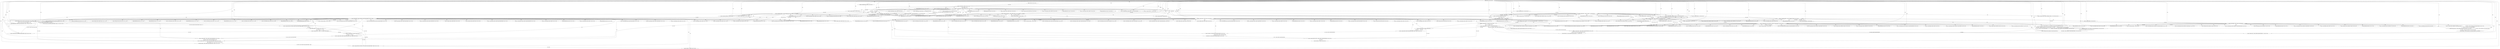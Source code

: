 
digraph "FUN53" {  

"5638" [label = "(METHOD,FUN53)<SUB>1062</SUB>" ]

"6046" [label = "(METHOD_RETURN,void)<SUB>1062</SUB>" ]

"5639" [label = "(PARAM,SpectralBandReplication *VAR46)<SUB>1062</SUB>" ]

"5640" [label = "(PARAM,int VAR192)<SUB>1062</SUB>" ]

"5646" [label = "(&lt;operator&gt;.logicalAnd,VAR192 == VAR195 &amp;&amp; VAR46-&gt;VAR181)<SUB>1067</SUB>" ]

"5655" [label = "(&lt;operator&gt;.assignment,VAR206      = VAR46-&gt;VAR50[0].VAR161 ?  1.0f :  0.5f)<SUB>1068</SUB>" ]

"5668" [label = "(&lt;operator&gt;.assignment,VAR207 = VAR46-&gt;VAR50[0].VAR161 ? 12.0f : 24.0f)<SUB>1069</SUB>" ]

"5647" [label = "(&lt;operator&gt;.equals,VAR192 == VAR195)<SUB>1067</SUB>" ]

"5685" [label = "(&lt;operator&gt;.lessEqualsThan,VAR205 &lt;= VAR46-&gt;VAR50[0].VAR159)<SUB>1070</SUB>" ]

"5694" [label = "(&lt;operator&gt;.postIncrement,VAR205++)<SUB>1070</SUB>" ]

"5799" [label = "(&lt;operator&gt;.lessEqualsThan,VAR205 &lt;= VAR46-&gt;VAR50[0].VAR165)<SUB>1079</SUB>" ]

"5808" [label = "(&lt;operator&gt;.postIncrement,VAR205++)<SUB>1079</SUB>" ]

"5657" [label = "(&lt;operator&gt;.conditional,VAR46-&gt;VAR50[0].VAR161 ?  1.0f :  0.5f)<SUB>1068</SUB>" ]

"5670" [label = "(&lt;operator&gt;.conditional,VAR46-&gt;VAR50[0].VAR161 ? 12.0f : 24.0f)<SUB>1069</SUB>" ]

"5682" [label = "(&lt;operator&gt;.assignment,VAR205 = 1)<SUB>1070</SUB>" ]

"5796" [label = "(&lt;operator&gt;.assignment,VAR205 = 1)<SUB>1079</SUB>" ]

"5903" [label = "(&lt;operator&gt;.lessThan,VAR173 &lt; (VAR192 == VAR195) + 1)<SUB>1089</SUB>" ]

"5910" [label = "(&lt;operator&gt;.postIncrement,VAR173++)<SUB>1089</SUB>" ]

"5702" [label = "(&lt;operator&gt;.lessThan,VAR69 &lt; VAR46-&gt;VAR32[VAR46-&gt;VAR50[0].VAR160[VAR205]])<SUB>1071</SUB>" ]

"5717" [label = "(&lt;operator&gt;.postIncrement,VAR69++)<SUB>1071</SUB>" ]

"5816" [label = "(&lt;operator&gt;.lessThan,VAR69 &lt; VAR46-&gt;VAR145)<SUB>1080</SUB>" ]

"5821" [label = "(&lt;operator&gt;.postIncrement,VAR69++)<SUB>1080</SUB>" ]

"5900" [label = "(&lt;operator&gt;.assignment,VAR173 = 0)<SUB>1089</SUB>" ]

"5914" [label = "(&lt;operator&gt;.assignment,VAR206 = VAR46-&gt;VAR50[VAR173].VAR161 ? 1.0f : 0.5f)<SUB>1090</SUB>" ]

"5699" [label = "(&lt;operator&gt;.assignment,VAR69 = 0)<SUB>1071</SUB>" ]

"5721" [label = "(&lt;operator&gt;.assignment,VAR208 = FUN54(VAR46-&gt;VAR50[0].VAR182[VAR205][VAR69] * VAR206 + 7.0f))<SUB>1072</SUB>" ]

"5740" [label = "(&lt;operator&gt;.assignment,VAR209 = FUN54((VAR207 - VAR46-&gt;VAR50[1].VAR182[VAR205][VAR69]) * VAR206))<SUB>1073</SUB>" ]

"5759" [label = "(&lt;operator&gt;.assignment,VAR210   = VAR208 / (1.0f + VAR209))<SUB>1074</SUB>" ]

"5766" [label = "(&lt;operator&gt;.assignment,VAR46-&gt;VAR50[0].VAR182[VAR205][VAR69] = VAR210)<SUB>1075</SUB>" ]

"5779" [label = "(&lt;operator&gt;.assignment,VAR46-&gt;VAR50[1].VAR182[VAR205][VAR69] = VAR210 * VAR209)<SUB>1076</SUB>" ]

"5813" [label = "(&lt;operator&gt;.assignment,VAR69 = 0)<SUB>1080</SUB>" ]

"5825" [label = "(&lt;operator&gt;.assignment,VAR208 = FUN54(VAR211 - VAR46-&gt;VAR50[0].VAR183[VAR205][VAR69] + 1))<SUB>1081</SUB>" ]

"5844" [label = "(&lt;operator&gt;.assignment,VAR209 = FUN54(12 - VAR46-&gt;VAR50[1].VAR183[VAR205][VAR69]))<SUB>1082</SUB>" ]

"5861" [label = "(&lt;operator&gt;.assignment,VAR210   = VAR208 / (1.0f + VAR209))<SUB>1083</SUB>" ]

"5868" [label = "(&lt;operator&gt;.assignment,VAR46-&gt;VAR50[0].VAR183[VAR205][VAR69] = VAR210)<SUB>1084</SUB>" ]

"5881" [label = "(&lt;operator&gt;.assignment,VAR46-&gt;VAR50[1].VAR183[VAR205][VAR69] = VAR210 * VAR209)<SUB>1085</SUB>" ]

"5905" [label = "(&lt;operator&gt;.addition,(VAR192 == VAR195) + 1)<SUB>1089</SUB>" ]

"5931" [label = "(&lt;operator&gt;.lessEqualsThan,VAR205 &lt;= VAR46-&gt;VAR50[VAR173].VAR159)<SUB>1091</SUB>" ]

"5940" [label = "(&lt;operator&gt;.postIncrement,VAR205++)<SUB>1091</SUB>" ]

"5997" [label = "(&lt;operator&gt;.lessEqualsThan,VAR205 &lt;= VAR46-&gt;VAR50[VAR173].VAR165)<SUB>1095</SUB>" ]

"6006" [label = "(&lt;operator&gt;.postIncrement,VAR205++)<SUB>1095</SUB>" ]

"5906" [label = "(&lt;operator&gt;.equals,VAR192 == VAR195)<SUB>1089</SUB>" ]

"5916" [label = "(&lt;operator&gt;.conditional,VAR46-&gt;VAR50[VAR173].VAR161 ? 1.0f : 0.5f)<SUB>1090</SUB>" ]

"5928" [label = "(&lt;operator&gt;.assignment,VAR205 = 1)<SUB>1091</SUB>" ]

"5947" [label = "(&lt;operator&gt;.lessThan,VAR69 &lt; VAR46-&gt;VAR32[VAR46-&gt;VAR50[VAR173].VAR160[VAR205]])<SUB>1092</SUB>" ]

"5962" [label = "(&lt;operator&gt;.postIncrement,VAR69++)<SUB>1092</SUB>" ]

"5964" [label = "(&lt;operator&gt;.assignment,VAR46-&gt;VAR50[VAR173].VAR182[VAR205][VAR69] =\012                        FUN54(VAR206 * VAR46-&gt;VAR50[VAR173].VAR182[VAR205][VAR69] + 6.0f))<SUB>1093</SUB>" ]

"5994" [label = "(&lt;operator&gt;.assignment,VAR205 = 1)<SUB>1095</SUB>" ]

"6013" [label = "(&lt;operator&gt;.lessThan,VAR69 &lt; VAR46-&gt;VAR145)<SUB>1096</SUB>" ]

"6018" [label = "(&lt;operator&gt;.postIncrement,VAR69++)<SUB>1096</SUB>" ]

"6020" [label = "(&lt;operator&gt;.assignment,VAR46-&gt;VAR50[VAR173].VAR183[VAR205][VAR69] =\012                        FUN54(VAR211 - VAR46-&gt;VAR50[VAR173].VAR183[VAR205][VAR69]))<SUB>1097</SUB>" ]

"5723" [label = "(FUN54,FUN54(VAR46-&gt;VAR50[0].VAR182[VAR205][VAR69] * VAR206 + 7.0f))<SUB>1072</SUB>" ]

"5742" [label = "(FUN54,FUN54((VAR207 - VAR46-&gt;VAR50[1].VAR182[VAR205][VAR69]) * VAR206))<SUB>1073</SUB>" ]

"5761" [label = "(&lt;operator&gt;.division,VAR208 / (1.0f + VAR209))<SUB>1074</SUB>" ]

"5791" [label = "(&lt;operator&gt;.multiplication,VAR210 * VAR209)<SUB>1076</SUB>" ]

"5827" [label = "(FUN54,FUN54(VAR211 - VAR46-&gt;VAR50[0].VAR183[VAR205][VAR69] + 1))<SUB>1081</SUB>" ]

"5846" [label = "(FUN54,FUN54(12 - VAR46-&gt;VAR50[1].VAR183[VAR205][VAR69]))<SUB>1082</SUB>" ]

"5863" [label = "(&lt;operator&gt;.division,VAR208 / (1.0f + VAR209))<SUB>1083</SUB>" ]

"5893" [label = "(&lt;operator&gt;.multiplication,VAR210 * VAR209)<SUB>1085</SUB>" ]

"5944" [label = "(&lt;operator&gt;.assignment,VAR69 = 0)<SUB>1092</SUB>" ]

"6010" [label = "(&lt;operator&gt;.assignment,VAR69 = 0)<SUB>1096</SUB>" ]

"5724" [label = "(&lt;operator&gt;.addition,VAR46-&gt;VAR50[0].VAR182[VAR205][VAR69] * VAR206 + 7.0f)<SUB>1072</SUB>" ]

"5743" [label = "(&lt;operator&gt;.multiplication,(VAR207 - VAR46-&gt;VAR50[1].VAR182[VAR205][VAR69]) * VAR206)<SUB>1073</SUB>" ]

"5763" [label = "(&lt;operator&gt;.addition,1.0f + VAR209)<SUB>1074</SUB>" ]

"5828" [label = "(&lt;operator&gt;.addition,VAR211 - VAR46-&gt;VAR50[0].VAR183[VAR205][VAR69] + 1)<SUB>1081</SUB>" ]

"5847" [label = "(&lt;operator&gt;.subtraction,12 - VAR46-&gt;VAR50[1].VAR183[VAR205][VAR69])<SUB>1082</SUB>" ]

"5865" [label = "(&lt;operator&gt;.addition,1.0f + VAR209)<SUB>1083</SUB>" ]

"5976" [label = "(FUN54,FUN54(VAR206 * VAR46-&gt;VAR50[VAR173].VAR182[VAR205][VAR69] + 6.0f))<SUB>1094</SUB>" ]

"6032" [label = "(FUN54,FUN54(VAR211 - VAR46-&gt;VAR50[VAR173].VAR183[VAR205][VAR69]))<SUB>1098</SUB>" ]

"5725" [label = "(&lt;operator&gt;.multiplication,VAR46-&gt;VAR50[0].VAR182[VAR205][VAR69] * VAR206)<SUB>1072</SUB>" ]

"5744" [label = "(&lt;operator&gt;.subtraction,VAR207 - VAR46-&gt;VAR50[1].VAR182[VAR205][VAR69])<SUB>1073</SUB>" ]

"5829" [label = "(&lt;operator&gt;.subtraction,VAR211 - VAR46-&gt;VAR50[0].VAR183[VAR205][VAR69])<SUB>1081</SUB>" ]

"5977" [label = "(&lt;operator&gt;.addition,VAR206 * VAR46-&gt;VAR50[VAR173].VAR182[VAR205][VAR69] + 6.0f)<SUB>1094</SUB>" ]

"6033" [label = "(&lt;operator&gt;.subtraction,VAR211 - VAR46-&gt;VAR50[VAR173].VAR183[VAR205][VAR69])<SUB>1098</SUB>" ]

"5978" [label = "(&lt;operator&gt;.multiplication,VAR206 * VAR46-&gt;VAR50[VAR173].VAR182[VAR205][VAR69])<SUB>1094</SUB>" ]

"5650" [label = "(&lt;operator&gt;.indirectFieldAccess,VAR46-&gt;VAR181)<SUB>1067</SUB>" ]

"5652" [label = "(FIELD_IDENTIFIER,VAR181,VAR181)<SUB>1067</SUB>" ]

"5658" [label = "(&lt;operator&gt;.fieldAccess,VAR46-&gt;VAR50[0].VAR161)<SUB>1068</SUB>" ]

"5671" [label = "(&lt;operator&gt;.fieldAccess,VAR46-&gt;VAR50[0].VAR161)<SUB>1069</SUB>" ]

"5687" [label = "(&lt;operator&gt;.fieldAccess,VAR46-&gt;VAR50[0].VAR159)<SUB>1070</SUB>" ]

"5801" [label = "(&lt;operator&gt;.fieldAccess,VAR46-&gt;VAR50[0].VAR165)<SUB>1079</SUB>" ]

"5659" [label = "(&lt;operator&gt;.indirectIndexAccess,VAR46-&gt;VAR50[0])<SUB>1068</SUB>" ]

"5664" [label = "(FIELD_IDENTIFIER,VAR161,VAR161)<SUB>1068</SUB>" ]

"5672" [label = "(&lt;operator&gt;.indirectIndexAccess,VAR46-&gt;VAR50[0])<SUB>1069</SUB>" ]

"5677" [label = "(FIELD_IDENTIFIER,VAR161,VAR161)<SUB>1069</SUB>" ]

"5688" [label = "(&lt;operator&gt;.indirectIndexAccess,VAR46-&gt;VAR50[0])<SUB>1070</SUB>" ]

"5693" [label = "(FIELD_IDENTIFIER,VAR159,VAR159)<SUB>1070</SUB>" ]

"5802" [label = "(&lt;operator&gt;.indirectIndexAccess,VAR46-&gt;VAR50[0])<SUB>1079</SUB>" ]

"5807" [label = "(FIELD_IDENTIFIER,VAR165,VAR165)<SUB>1079</SUB>" ]

"5660" [label = "(&lt;operator&gt;.indirectFieldAccess,VAR46-&gt;VAR50)<SUB>1068</SUB>" ]

"5673" [label = "(&lt;operator&gt;.indirectFieldAccess,VAR46-&gt;VAR50)<SUB>1069</SUB>" ]

"5689" [label = "(&lt;operator&gt;.indirectFieldAccess,VAR46-&gt;VAR50)<SUB>1070</SUB>" ]

"5704" [label = "(&lt;operator&gt;.indirectIndexAccess,VAR46-&gt;VAR32[VAR46-&gt;VAR50[0].VAR160[VAR205]])<SUB>1071</SUB>" ]

"5803" [label = "(&lt;operator&gt;.indirectFieldAccess,VAR46-&gt;VAR50)<SUB>1079</SUB>" ]

"5818" [label = "(&lt;operator&gt;.indirectFieldAccess,VAR46-&gt;VAR145)<SUB>1080</SUB>" ]

"5662" [label = "(FIELD_IDENTIFIER,VAR50,VAR50)<SUB>1068</SUB>" ]

"5675" [label = "(FIELD_IDENTIFIER,VAR50,VAR50)<SUB>1069</SUB>" ]

"5691" [label = "(FIELD_IDENTIFIER,VAR50,VAR50)<SUB>1070</SUB>" ]

"5705" [label = "(&lt;operator&gt;.indirectFieldAccess,VAR46-&gt;VAR32)<SUB>1071</SUB>" ]

"5708" [label = "(&lt;operator&gt;.indirectIndexAccess,VAR46-&gt;VAR50[0].VAR160[VAR205])<SUB>1071</SUB>" ]

"5767" [label = "(&lt;operator&gt;.indirectIndexAccess,VAR46-&gt;VAR50[0].VAR182[VAR205][VAR69])<SUB>1075</SUB>" ]

"5780" [label = "(&lt;operator&gt;.indirectIndexAccess,VAR46-&gt;VAR50[1].VAR182[VAR205][VAR69])<SUB>1076</SUB>" ]

"5805" [label = "(FIELD_IDENTIFIER,VAR50,VAR50)<SUB>1079</SUB>" ]

"5820" [label = "(FIELD_IDENTIFIER,VAR145,VAR145)<SUB>1080</SUB>" ]

"5869" [label = "(&lt;operator&gt;.indirectIndexAccess,VAR46-&gt;VAR50[0].VAR183[VAR205][VAR69])<SUB>1084</SUB>" ]

"5882" [label = "(&lt;operator&gt;.indirectIndexAccess,VAR46-&gt;VAR50[1].VAR183[VAR205][VAR69])<SUB>1085</SUB>" ]

"5917" [label = "(&lt;operator&gt;.fieldAccess,VAR46-&gt;VAR50[VAR173].VAR161)<SUB>1090</SUB>" ]

"5933" [label = "(&lt;operator&gt;.fieldAccess,VAR46-&gt;VAR50[VAR173].VAR159)<SUB>1091</SUB>" ]

"5999" [label = "(&lt;operator&gt;.fieldAccess,VAR46-&gt;VAR50[VAR173].VAR165)<SUB>1095</SUB>" ]

"5707" [label = "(FIELD_IDENTIFIER,VAR32,VAR32)<SUB>1071</SUB>" ]

"5709" [label = "(&lt;operator&gt;.fieldAccess,VAR46-&gt;VAR50[0].VAR160)<SUB>1071</SUB>" ]

"5768" [label = "(&lt;operator&gt;.indirectIndexAccess,VAR46-&gt;VAR50[0].VAR182[VAR205])<SUB>1075</SUB>" ]

"5781" [label = "(&lt;operator&gt;.indirectIndexAccess,VAR46-&gt;VAR50[1].VAR182[VAR205])<SUB>1076</SUB>" ]

"5870" [label = "(&lt;operator&gt;.indirectIndexAccess,VAR46-&gt;VAR50[0].VAR183[VAR205])<SUB>1084</SUB>" ]

"5883" [label = "(&lt;operator&gt;.indirectIndexAccess,VAR46-&gt;VAR50[1].VAR183[VAR205])<SUB>1085</SUB>" ]

"5918" [label = "(&lt;operator&gt;.indirectIndexAccess,VAR46-&gt;VAR50[VAR173])<SUB>1090</SUB>" ]

"5923" [label = "(FIELD_IDENTIFIER,VAR161,VAR161)<SUB>1090</SUB>" ]

"5934" [label = "(&lt;operator&gt;.indirectIndexAccess,VAR46-&gt;VAR50[VAR173])<SUB>1091</SUB>" ]

"5939" [label = "(FIELD_IDENTIFIER,VAR159,VAR159)<SUB>1091</SUB>" ]

"5949" [label = "(&lt;operator&gt;.indirectIndexAccess,VAR46-&gt;VAR32[VAR46-&gt;VAR50[VAR173].VAR160[VAR205]])<SUB>1092</SUB>" ]

"5965" [label = "(&lt;operator&gt;.indirectIndexAccess,VAR46-&gt;VAR50[VAR173].VAR182[VAR205][VAR69])<SUB>1093</SUB>" ]

"6000" [label = "(&lt;operator&gt;.indirectIndexAccess,VAR46-&gt;VAR50[VAR173])<SUB>1095</SUB>" ]

"6005" [label = "(FIELD_IDENTIFIER,VAR165,VAR165)<SUB>1095</SUB>" ]

"6015" [label = "(&lt;operator&gt;.indirectFieldAccess,VAR46-&gt;VAR145)<SUB>1096</SUB>" ]

"6021" [label = "(&lt;operator&gt;.indirectIndexAccess,VAR46-&gt;VAR50[VAR173].VAR183[VAR205][VAR69])<SUB>1097</SUB>" ]

"5710" [label = "(&lt;operator&gt;.indirectIndexAccess,VAR46-&gt;VAR50[0])<SUB>1071</SUB>" ]

"5715" [label = "(FIELD_IDENTIFIER,VAR160,VAR160)<SUB>1071</SUB>" ]

"5769" [label = "(&lt;operator&gt;.fieldAccess,VAR46-&gt;VAR50[0].VAR182)<SUB>1075</SUB>" ]

"5782" [label = "(&lt;operator&gt;.fieldAccess,VAR46-&gt;VAR50[1].VAR182)<SUB>1076</SUB>" ]

"5849" [label = "(&lt;operator&gt;.indirectIndexAccess,VAR46-&gt;VAR50[1].VAR183[VAR205][VAR69])<SUB>1082</SUB>" ]

"5871" [label = "(&lt;operator&gt;.fieldAccess,VAR46-&gt;VAR50[0].VAR183)<SUB>1084</SUB>" ]

"5884" [label = "(&lt;operator&gt;.fieldAccess,VAR46-&gt;VAR50[1].VAR183)<SUB>1085</SUB>" ]

"5919" [label = "(&lt;operator&gt;.indirectFieldAccess,VAR46-&gt;VAR50)<SUB>1090</SUB>" ]

"5935" [label = "(&lt;operator&gt;.indirectFieldAccess,VAR46-&gt;VAR50)<SUB>1091</SUB>" ]

"5950" [label = "(&lt;operator&gt;.indirectFieldAccess,VAR46-&gt;VAR32)<SUB>1092</SUB>" ]

"5953" [label = "(&lt;operator&gt;.indirectIndexAccess,VAR46-&gt;VAR50[VAR173].VAR160[VAR205])<SUB>1092</SUB>" ]

"5966" [label = "(&lt;operator&gt;.indirectIndexAccess,VAR46-&gt;VAR50[VAR173].VAR182[VAR205])<SUB>1093</SUB>" ]

"6001" [label = "(&lt;operator&gt;.indirectFieldAccess,VAR46-&gt;VAR50)<SUB>1095</SUB>" ]

"6017" [label = "(FIELD_IDENTIFIER,VAR145,VAR145)<SUB>1096</SUB>" ]

"6022" [label = "(&lt;operator&gt;.indirectIndexAccess,VAR46-&gt;VAR50[VAR173].VAR183[VAR205])<SUB>1097</SUB>" ]

"5711" [label = "(&lt;operator&gt;.indirectFieldAccess,VAR46-&gt;VAR50)<SUB>1071</SUB>" ]

"5726" [label = "(&lt;operator&gt;.indirectIndexAccess,VAR46-&gt;VAR50[0].VAR182[VAR205][VAR69])<SUB>1072</SUB>" ]

"5746" [label = "(&lt;operator&gt;.indirectIndexAccess,VAR46-&gt;VAR50[1].VAR182[VAR205][VAR69])<SUB>1073</SUB>" ]

"5770" [label = "(&lt;operator&gt;.indirectIndexAccess,VAR46-&gt;VAR50[0])<SUB>1075</SUB>" ]

"5775" [label = "(FIELD_IDENTIFIER,VAR182,VAR182)<SUB>1075</SUB>" ]

"5783" [label = "(&lt;operator&gt;.indirectIndexAccess,VAR46-&gt;VAR50[1])<SUB>1076</SUB>" ]

"5788" [label = "(FIELD_IDENTIFIER,VAR182,VAR182)<SUB>1076</SUB>" ]

"5831" [label = "(&lt;operator&gt;.indirectIndexAccess,VAR46-&gt;VAR50[0].VAR183[VAR205][VAR69])<SUB>1081</SUB>" ]

"5850" [label = "(&lt;operator&gt;.indirectIndexAccess,VAR46-&gt;VAR50[1].VAR183[VAR205])<SUB>1082</SUB>" ]

"5872" [label = "(&lt;operator&gt;.indirectIndexAccess,VAR46-&gt;VAR50[0])<SUB>1084</SUB>" ]

"5877" [label = "(FIELD_IDENTIFIER,VAR183,VAR183)<SUB>1084</SUB>" ]

"5885" [label = "(&lt;operator&gt;.indirectIndexAccess,VAR46-&gt;VAR50[1])<SUB>1085</SUB>" ]

"5890" [label = "(FIELD_IDENTIFIER,VAR183,VAR183)<SUB>1085</SUB>" ]

"5921" [label = "(FIELD_IDENTIFIER,VAR50,VAR50)<SUB>1090</SUB>" ]

"5937" [label = "(FIELD_IDENTIFIER,VAR50,VAR50)<SUB>1091</SUB>" ]

"5952" [label = "(FIELD_IDENTIFIER,VAR32,VAR32)<SUB>1092</SUB>" ]

"5954" [label = "(&lt;operator&gt;.fieldAccess,VAR46-&gt;VAR50[VAR173].VAR160)<SUB>1092</SUB>" ]

"5967" [label = "(&lt;operator&gt;.fieldAccess,VAR46-&gt;VAR50[VAR173].VAR182)<SUB>1093</SUB>" ]

"6003" [label = "(FIELD_IDENTIFIER,VAR50,VAR50)<SUB>1095</SUB>" ]

"6023" [label = "(&lt;operator&gt;.fieldAccess,VAR46-&gt;VAR50[VAR173].VAR183)<SUB>1097</SUB>" ]

"6035" [label = "(&lt;operator&gt;.indirectIndexAccess,VAR46-&gt;VAR50[VAR173].VAR183[VAR205][VAR69])<SUB>1098</SUB>" ]

"5713" [label = "(FIELD_IDENTIFIER,VAR50,VAR50)<SUB>1071</SUB>" ]

"5727" [label = "(&lt;operator&gt;.indirectIndexAccess,VAR46-&gt;VAR50[0].VAR182[VAR205])<SUB>1072</SUB>" ]

"5747" [label = "(&lt;operator&gt;.indirectIndexAccess,VAR46-&gt;VAR50[1].VAR182[VAR205])<SUB>1073</SUB>" ]

"5771" [label = "(&lt;operator&gt;.indirectFieldAccess,VAR46-&gt;VAR50)<SUB>1075</SUB>" ]

"5784" [label = "(&lt;operator&gt;.indirectFieldAccess,VAR46-&gt;VAR50)<SUB>1076</SUB>" ]

"5832" [label = "(&lt;operator&gt;.indirectIndexAccess,VAR46-&gt;VAR50[0].VAR183[VAR205])<SUB>1081</SUB>" ]

"5851" [label = "(&lt;operator&gt;.fieldAccess,VAR46-&gt;VAR50[1].VAR183)<SUB>1082</SUB>" ]

"5873" [label = "(&lt;operator&gt;.indirectFieldAccess,VAR46-&gt;VAR50)<SUB>1084</SUB>" ]

"5886" [label = "(&lt;operator&gt;.indirectFieldAccess,VAR46-&gt;VAR50)<SUB>1085</SUB>" ]

"5955" [label = "(&lt;operator&gt;.indirectIndexAccess,VAR46-&gt;VAR50[VAR173])<SUB>1092</SUB>" ]

"5960" [label = "(FIELD_IDENTIFIER,VAR160,VAR160)<SUB>1092</SUB>" ]

"5968" [label = "(&lt;operator&gt;.indirectIndexAccess,VAR46-&gt;VAR50[VAR173])<SUB>1093</SUB>" ]

"5973" [label = "(FIELD_IDENTIFIER,VAR182,VAR182)<SUB>1093</SUB>" ]

"5980" [label = "(&lt;operator&gt;.indirectIndexAccess,VAR46-&gt;VAR50[VAR173].VAR182[VAR205][VAR69])<SUB>1094</SUB>" ]

"6024" [label = "(&lt;operator&gt;.indirectIndexAccess,VAR46-&gt;VAR50[VAR173])<SUB>1097</SUB>" ]

"6029" [label = "(FIELD_IDENTIFIER,VAR183,VAR183)<SUB>1097</SUB>" ]

"6036" [label = "(&lt;operator&gt;.indirectIndexAccess,VAR46-&gt;VAR50[VAR173].VAR183[VAR205])<SUB>1098</SUB>" ]

"5728" [label = "(&lt;operator&gt;.fieldAccess,VAR46-&gt;VAR50[0].VAR182)<SUB>1072</SUB>" ]

"5748" [label = "(&lt;operator&gt;.fieldAccess,VAR46-&gt;VAR50[1].VAR182)<SUB>1073</SUB>" ]

"5773" [label = "(FIELD_IDENTIFIER,VAR50,VAR50)<SUB>1075</SUB>" ]

"5786" [label = "(FIELD_IDENTIFIER,VAR50,VAR50)<SUB>1076</SUB>" ]

"5833" [label = "(&lt;operator&gt;.fieldAccess,VAR46-&gt;VAR50[0].VAR183)<SUB>1081</SUB>" ]

"5852" [label = "(&lt;operator&gt;.indirectIndexAccess,VAR46-&gt;VAR50[1])<SUB>1082</SUB>" ]

"5857" [label = "(FIELD_IDENTIFIER,VAR183,VAR183)<SUB>1082</SUB>" ]

"5875" [label = "(FIELD_IDENTIFIER,VAR50,VAR50)<SUB>1084</SUB>" ]

"5888" [label = "(FIELD_IDENTIFIER,VAR50,VAR50)<SUB>1085</SUB>" ]

"5956" [label = "(&lt;operator&gt;.indirectFieldAccess,VAR46-&gt;VAR50)<SUB>1092</SUB>" ]

"5969" [label = "(&lt;operator&gt;.indirectFieldAccess,VAR46-&gt;VAR50)<SUB>1093</SUB>" ]

"5981" [label = "(&lt;operator&gt;.indirectIndexAccess,VAR46-&gt;VAR50[VAR173].VAR182[VAR205])<SUB>1094</SUB>" ]

"6025" [label = "(&lt;operator&gt;.indirectFieldAccess,VAR46-&gt;VAR50)<SUB>1097</SUB>" ]

"6037" [label = "(&lt;operator&gt;.fieldAccess,VAR46-&gt;VAR50[VAR173].VAR183)<SUB>1098</SUB>" ]

"5729" [label = "(&lt;operator&gt;.indirectIndexAccess,VAR46-&gt;VAR50[0])<SUB>1072</SUB>" ]

"5734" [label = "(FIELD_IDENTIFIER,VAR182,VAR182)<SUB>1072</SUB>" ]

"5749" [label = "(&lt;operator&gt;.indirectIndexAccess,VAR46-&gt;VAR50[1])<SUB>1073</SUB>" ]

"5754" [label = "(FIELD_IDENTIFIER,VAR182,VAR182)<SUB>1073</SUB>" ]

"5834" [label = "(&lt;operator&gt;.indirectIndexAccess,VAR46-&gt;VAR50[0])<SUB>1081</SUB>" ]

"5839" [label = "(FIELD_IDENTIFIER,VAR183,VAR183)<SUB>1081</SUB>" ]

"5853" [label = "(&lt;operator&gt;.indirectFieldAccess,VAR46-&gt;VAR50)<SUB>1082</SUB>" ]

"5958" [label = "(FIELD_IDENTIFIER,VAR50,VAR50)<SUB>1092</SUB>" ]

"5971" [label = "(FIELD_IDENTIFIER,VAR50,VAR50)<SUB>1093</SUB>" ]

"5982" [label = "(&lt;operator&gt;.fieldAccess,VAR46-&gt;VAR50[VAR173].VAR182)<SUB>1094</SUB>" ]

"6027" [label = "(FIELD_IDENTIFIER,VAR50,VAR50)<SUB>1097</SUB>" ]

"6038" [label = "(&lt;operator&gt;.indirectIndexAccess,VAR46-&gt;VAR50[VAR173])<SUB>1098</SUB>" ]

"6043" [label = "(FIELD_IDENTIFIER,VAR183,VAR183)<SUB>1098</SUB>" ]

"5730" [label = "(&lt;operator&gt;.indirectFieldAccess,VAR46-&gt;VAR50)<SUB>1072</SUB>" ]

"5750" [label = "(&lt;operator&gt;.indirectFieldAccess,VAR46-&gt;VAR50)<SUB>1073</SUB>" ]

"5835" [label = "(&lt;operator&gt;.indirectFieldAccess,VAR46-&gt;VAR50)<SUB>1081</SUB>" ]

"5855" [label = "(FIELD_IDENTIFIER,VAR50,VAR50)<SUB>1082</SUB>" ]

"5983" [label = "(&lt;operator&gt;.indirectIndexAccess,VAR46-&gt;VAR50[VAR173])<SUB>1094</SUB>" ]

"5988" [label = "(FIELD_IDENTIFIER,VAR182,VAR182)<SUB>1094</SUB>" ]

"6039" [label = "(&lt;operator&gt;.indirectFieldAccess,VAR46-&gt;VAR50)<SUB>1098</SUB>" ]

"5732" [label = "(FIELD_IDENTIFIER,VAR50,VAR50)<SUB>1072</SUB>" ]

"5752" [label = "(FIELD_IDENTIFIER,VAR50,VAR50)<SUB>1073</SUB>" ]

"5837" [label = "(FIELD_IDENTIFIER,VAR50,VAR50)<SUB>1081</SUB>" ]

"5984" [label = "(&lt;operator&gt;.indirectFieldAccess,VAR46-&gt;VAR50)<SUB>1094</SUB>" ]

"6041" [label = "(FIELD_IDENTIFIER,VAR50,VAR50)<SUB>1098</SUB>" ]

"5986" [label = "(FIELD_IDENTIFIER,VAR50,VAR50)<SUB>1094</SUB>" ]

  "5639" -> "6046"  [ label = "DDG: VAR46"] 

  "5647" -> "6046"  [ label = "DDG: VAR192"] 

  "5647" -> "6046"  [ label = "DDG: VAR195"] 

  "5646" -> "6046"  [ label = "DDG: VAR192 == VAR195"] 

  "5646" -> "6046"  [ label = "DDG: VAR46-&gt;VAR181"] 

  "5646" -> "6046"  [ label = "DDG: VAR192 == VAR195 &amp;&amp; VAR46-&gt;VAR181"] 

  "5655" -> "6046"  [ label = "DDG: VAR206"] 

  "5655" -> "6046"  [ label = "DDG: VAR46-&gt;VAR50[0].VAR161 ?  1.0f :  0.5f"] 

  "5668" -> "6046"  [ label = "DDG: VAR207"] 

  "5670" -> "6046"  [ label = "DDG: VAR46-&gt;VAR50[0].VAR161"] 

  "5668" -> "6046"  [ label = "DDG: VAR46-&gt;VAR50[0].VAR161 ? 12.0f : 24.0f"] 

  "5685" -> "6046"  [ label = "DDG: VAR46-&gt;VAR50[0].VAR159"] 

  "5685" -> "6046"  [ label = "DDG: VAR205 &lt;= VAR46-&gt;VAR50[0].VAR159"] 

  "5799" -> "6046"  [ label = "DDG: VAR205"] 

  "5799" -> "6046"  [ label = "DDG: VAR46-&gt;VAR50[0].VAR165"] 

  "5799" -> "6046"  [ label = "DDG: VAR205 &lt;= VAR46-&gt;VAR50[0].VAR165"] 

  "5638" -> "5639"  [ label = "DDG: "] 

  "5638" -> "5640"  [ label = "DDG: "] 

  "5647" -> "5646"  [ label = "DDG: VAR192"] 

  "5647" -> "5646"  [ label = "DDG: VAR195"] 

  "5638" -> "5655"  [ label = "DDG: "] 

  "5638" -> "5668"  [ label = "DDG: "] 

  "5640" -> "5647"  [ label = "DDG: VAR192"] 

  "5638" -> "5647"  [ label = "DDG: "] 

  "5638" -> "5657"  [ label = "DDG: "] 

  "5638" -> "5670"  [ label = "DDG: "] 

  "5638" -> "5682"  [ label = "DDG: "] 

  "5682" -> "5685"  [ label = "DDG: VAR205"] 

  "5694" -> "5685"  [ label = "DDG: VAR205"] 

  "5638" -> "5685"  [ label = "DDG: "] 

  "5685" -> "5694"  [ label = "DDG: VAR205"] 

  "5638" -> "5694"  [ label = "DDG: "] 

  "5638" -> "5796"  [ label = "DDG: "] 

  "5796" -> "5799"  [ label = "DDG: VAR205"] 

  "5808" -> "5799"  [ label = "DDG: VAR205"] 

  "5638" -> "5799"  [ label = "DDG: "] 

  "5799" -> "5808"  [ label = "DDG: VAR205"] 

  "5638" -> "5808"  [ label = "DDG: "] 

  "5638" -> "5900"  [ label = "DDG: "] 

  "5900" -> "5903"  [ label = "DDG: VAR173"] 

  "5910" -> "5903"  [ label = "DDG: VAR173"] 

  "5638" -> "5903"  [ label = "DDG: "] 

  "5906" -> "5903"  [ label = "DDG: VAR192"] 

  "5906" -> "5903"  [ label = "DDG: VAR195"] 

  "5903" -> "5910"  [ label = "DDG: VAR173"] 

  "5638" -> "5910"  [ label = "DDG: "] 

  "5638" -> "5914"  [ label = "DDG: "] 

  "5638" -> "5699"  [ label = "DDG: "] 

  "5699" -> "5702"  [ label = "DDG: VAR69"] 

  "5717" -> "5702"  [ label = "DDG: VAR69"] 

  "5638" -> "5702"  [ label = "DDG: "] 

  "5702" -> "5717"  [ label = "DDG: VAR69"] 

  "5638" -> "5717"  [ label = "DDG: "] 

  "5723" -> "5721"  [ label = "DDG: VAR46-&gt;VAR50[0].VAR182[VAR205][VAR69] * VAR206 + 7.0f"] 

  "5742" -> "5740"  [ label = "DDG: (VAR207 - VAR46-&gt;VAR50[1].VAR182[VAR205][VAR69]) * VAR206"] 

  "5761" -> "5759"  [ label = "DDG: VAR208"] 

  "5761" -> "5759"  [ label = "DDG: 1.0f + VAR209"] 

  "5759" -> "5766"  [ label = "DDG: VAR210"] 

  "5638" -> "5766"  [ label = "DDG: "] 

  "5791" -> "5779"  [ label = "DDG: VAR210"] 

  "5791" -> "5779"  [ label = "DDG: VAR209"] 

  "5638" -> "5813"  [ label = "DDG: "] 

  "5813" -> "5816"  [ label = "DDG: VAR69"] 

  "5821" -> "5816"  [ label = "DDG: VAR69"] 

  "5638" -> "5816"  [ label = "DDG: "] 

  "5816" -> "5821"  [ label = "DDG: VAR69"] 

  "5638" -> "5821"  [ label = "DDG: "] 

  "5827" -> "5825"  [ label = "DDG: VAR211 - VAR46-&gt;VAR50[0].VAR183[VAR205][VAR69] + 1"] 

  "5846" -> "5844"  [ label = "DDG: 12 - VAR46-&gt;VAR50[1].VAR183[VAR205][VAR69]"] 

  "5863" -> "5861"  [ label = "DDG: VAR208"] 

  "5863" -> "5861"  [ label = "DDG: 1.0f + VAR209"] 

  "5861" -> "5868"  [ label = "DDG: VAR210"] 

  "5638" -> "5868"  [ label = "DDG: "] 

  "5893" -> "5881"  [ label = "DDG: VAR210"] 

  "5893" -> "5881"  [ label = "DDG: VAR209"] 

  "5906" -> "5905"  [ label = "DDG: VAR192"] 

  "5906" -> "5905"  [ label = "DDG: VAR195"] 

  "5638" -> "5905"  [ label = "DDG: "] 

  "5647" -> "5906"  [ label = "DDG: VAR192"] 

  "5638" -> "5906"  [ label = "DDG: "] 

  "5647" -> "5906"  [ label = "DDG: VAR195"] 

  "5638" -> "5916"  [ label = "DDG: "] 

  "5638" -> "5928"  [ label = "DDG: "] 

  "5928" -> "5931"  [ label = "DDG: VAR205"] 

  "5940" -> "5931"  [ label = "DDG: VAR205"] 

  "5638" -> "5931"  [ label = "DDG: "] 

  "5931" -> "5940"  [ label = "DDG: VAR205"] 

  "5638" -> "5940"  [ label = "DDG: "] 

  "5976" -> "5964"  [ label = "DDG: VAR206 * VAR46-&gt;VAR50[VAR173].VAR182[VAR205][VAR69] + 6.0f"] 

  "5638" -> "5994"  [ label = "DDG: "] 

  "5994" -> "5997"  [ label = "DDG: VAR205"] 

  "6006" -> "5997"  [ label = "DDG: VAR205"] 

  "5638" -> "5997"  [ label = "DDG: "] 

  "5997" -> "6006"  [ label = "DDG: VAR205"] 

  "5638" -> "6006"  [ label = "DDG: "] 

  "6032" -> "6020"  [ label = "DDG: VAR211 - VAR46-&gt;VAR50[VAR173].VAR183[VAR205][VAR69]"] 

  "5725" -> "5723"  [ label = "DDG: VAR46-&gt;VAR50[0].VAR182[VAR205][VAR69]"] 

  "5725" -> "5723"  [ label = "DDG: VAR206"] 

  "5638" -> "5723"  [ label = "DDG: "] 

  "5743" -> "5742"  [ label = "DDG: VAR207 - VAR46-&gt;VAR50[1].VAR182[VAR205][VAR69]"] 

  "5743" -> "5742"  [ label = "DDG: VAR206"] 

  "5721" -> "5761"  [ label = "DDG: VAR208"] 

  "5638" -> "5761"  [ label = "DDG: "] 

  "5740" -> "5761"  [ label = "DDG: VAR209"] 

  "5638" -> "5791"  [ label = "DDG: "] 

  "5759" -> "5791"  [ label = "DDG: VAR210"] 

  "5740" -> "5791"  [ label = "DDG: VAR209"] 

  "5829" -> "5827"  [ label = "DDG: VAR211"] 

  "5829" -> "5827"  [ label = "DDG: VAR46-&gt;VAR50[0].VAR183[VAR205][VAR69]"] 

  "5638" -> "5827"  [ label = "DDG: "] 

  "5847" -> "5846"  [ label = "DDG: 12"] 

  "5847" -> "5846"  [ label = "DDG: VAR46-&gt;VAR50[1].VAR183[VAR205][VAR69]"] 

  "5825" -> "5863"  [ label = "DDG: VAR208"] 

  "5638" -> "5863"  [ label = "DDG: "] 

  "5844" -> "5863"  [ label = "DDG: VAR209"] 

  "5638" -> "5893"  [ label = "DDG: "] 

  "5861" -> "5893"  [ label = "DDG: VAR210"] 

  "5844" -> "5893"  [ label = "DDG: VAR209"] 

  "5638" -> "5944"  [ label = "DDG: "] 

  "5944" -> "5947"  [ label = "DDG: VAR69"] 

  "5962" -> "5947"  [ label = "DDG: VAR69"] 

  "5638" -> "5947"  [ label = "DDG: "] 

  "5947" -> "5962"  [ label = "DDG: VAR69"] 

  "5638" -> "5962"  [ label = "DDG: "] 

  "5638" -> "6010"  [ label = "DDG: "] 

  "6010" -> "6013"  [ label = "DDG: VAR69"] 

  "6018" -> "6013"  [ label = "DDG: VAR69"] 

  "5638" -> "6013"  [ label = "DDG: "] 

  "6013" -> "6018"  [ label = "DDG: VAR69"] 

  "5638" -> "6018"  [ label = "DDG: "] 

  "5725" -> "5724"  [ label = "DDG: VAR46-&gt;VAR50[0].VAR182[VAR205][VAR69]"] 

  "5725" -> "5724"  [ label = "DDG: VAR206"] 

  "5638" -> "5724"  [ label = "DDG: "] 

  "5744" -> "5743"  [ label = "DDG: VAR207"] 

  "5744" -> "5743"  [ label = "DDG: VAR46-&gt;VAR50[1].VAR182[VAR205][VAR69]"] 

  "5725" -> "5743"  [ label = "DDG: VAR206"] 

  "5638" -> "5743"  [ label = "DDG: "] 

  "5638" -> "5763"  [ label = "DDG: "] 

  "5740" -> "5763"  [ label = "DDG: VAR209"] 

  "5829" -> "5828"  [ label = "DDG: VAR211"] 

  "5829" -> "5828"  [ label = "DDG: VAR46-&gt;VAR50[0].VAR183[VAR205][VAR69]"] 

  "5638" -> "5828"  [ label = "DDG: "] 

  "5638" -> "5847"  [ label = "DDG: "] 

  "5881" -> "5847"  [ label = "DDG: VAR46-&gt;VAR50[1].VAR183[VAR205][VAR69]"] 

  "5638" -> "5865"  [ label = "DDG: "] 

  "5844" -> "5865"  [ label = "DDG: VAR209"] 

  "5978" -> "5976"  [ label = "DDG: VAR206"] 

  "5978" -> "5976"  [ label = "DDG: VAR46-&gt;VAR50[VAR173].VAR182[VAR205][VAR69]"] 

  "5638" -> "5976"  [ label = "DDG: "] 

  "6033" -> "6032"  [ label = "DDG: VAR211"] 

  "6033" -> "6032"  [ label = "DDG: VAR46-&gt;VAR50[VAR173].VAR183[VAR205][VAR69]"] 

  "5766" -> "5725"  [ label = "DDG: VAR46-&gt;VAR50[0].VAR182[VAR205][VAR69]"] 

  "5655" -> "5725"  [ label = "DDG: VAR206"] 

  "5743" -> "5725"  [ label = "DDG: VAR206"] 

  "5638" -> "5725"  [ label = "DDG: "] 

  "5668" -> "5744"  [ label = "DDG: VAR207"] 

  "5638" -> "5744"  [ label = "DDG: "] 

  "5779" -> "5744"  [ label = "DDG: VAR46-&gt;VAR50[1].VAR182[VAR205][VAR69]"] 

  "5638" -> "5829"  [ label = "DDG: "] 

  "5868" -> "5829"  [ label = "DDG: VAR46-&gt;VAR50[0].VAR183[VAR205][VAR69]"] 

  "5978" -> "5977"  [ label = "DDG: VAR206"] 

  "5978" -> "5977"  [ label = "DDG: VAR46-&gt;VAR50[VAR173].VAR182[VAR205][VAR69]"] 

  "5638" -> "5977"  [ label = "DDG: "] 

  "5638" -> "6033"  [ label = "DDG: "] 

  "6020" -> "6033"  [ label = "DDG: VAR46-&gt;VAR50[VAR173].VAR183[VAR205][VAR69]"] 

  "5914" -> "5978"  [ label = "DDG: VAR206"] 

  "5638" -> "5978"  [ label = "DDG: "] 

  "5964" -> "5978"  [ label = "DDG: VAR46-&gt;VAR50[VAR173].VAR182[VAR205][VAR69]"] 

  "5646" -> "5662"  [ label = "CDG: "] 

  "5646" -> "5688"  [ label = "CDG: "] 

  "5646" -> "5807"  [ label = "CDG: "] 

  "5646" -> "5803"  [ label = "CDG: "] 

  "5646" -> "5689"  [ label = "CDG: "] 

  "5646" -> "5655"  [ label = "CDG: "] 

  "5646" -> "5796"  [ label = "CDG: "] 

  "5646" -> "5668"  [ label = "CDG: "] 

  "5646" -> "5657"  [ label = "CDG: "] 

  "5646" -> "5906"  [ label = "CDG: "] 

  "5646" -> "5900"  [ label = "CDG: "] 

  "5646" -> "5691"  [ label = "CDG: "] 

  "5646" -> "5802"  [ label = "CDG: "] 

  "5646" -> "5682"  [ label = "CDG: "] 

  "5646" -> "5677"  [ label = "CDG: "] 

  "5646" -> "5903"  [ label = "CDG: "] 

  "5646" -> "5658"  [ label = "CDG: "] 

  "5646" -> "5905"  [ label = "CDG: "] 

  "5646" -> "5799"  [ label = "CDG: "] 

  "5646" -> "5685"  [ label = "CDG: "] 

  "5646" -> "5675"  [ label = "CDG: "] 

  "5646" -> "5659"  [ label = "CDG: "] 

  "5646" -> "5693"  [ label = "CDG: "] 

  "5646" -> "5672"  [ label = "CDG: "] 

  "5646" -> "5673"  [ label = "CDG: "] 

  "5646" -> "5687"  [ label = "CDG: "] 

  "5646" -> "5671"  [ label = "CDG: "] 

  "5646" -> "5801"  [ label = "CDG: "] 

  "5646" -> "5670"  [ label = "CDG: "] 

  "5646" -> "5664"  [ label = "CDG: "] 

  "5646" -> "5660"  [ label = "CDG: "] 

  "5646" -> "5805"  [ label = "CDG: "] 

  "5647" -> "5650"  [ label = "CDG: "] 

  "5647" -> "5652"  [ label = "CDG: "] 

  "5685" -> "5688"  [ label = "CDG: "] 

  "5685" -> "5702"  [ label = "CDG: "] 

  "5685" -> "5689"  [ label = "CDG: "] 

  "5685" -> "5694"  [ label = "CDG: "] 

  "5685" -> "5708"  [ label = "CDG: "] 

  "5685" -> "5691"  [ label = "CDG: "] 

  "5685" -> "5704"  [ label = "CDG: "] 

  "5685" -> "5713"  [ label = "CDG: "] 

  "5685" -> "5705"  [ label = "CDG: "] 

  "5685" -> "5709"  [ label = "CDG: "] 

  "5685" -> "5685"  [ label = "CDG: "] 

  "5685" -> "5699"  [ label = "CDG: "] 

  "5685" -> "5693"  [ label = "CDG: "] 

  "5685" -> "5715"  [ label = "CDG: "] 

  "5685" -> "5687"  [ label = "CDG: "] 

  "5685" -> "5707"  [ label = "CDG: "] 

  "5685" -> "5710"  [ label = "CDG: "] 

  "5685" -> "5711"  [ label = "CDG: "] 

  "5799" -> "5807"  [ label = "CDG: "] 

  "5799" -> "5803"  [ label = "CDG: "] 

  "5799" -> "5816"  [ label = "CDG: "] 

  "5799" -> "5820"  [ label = "CDG: "] 

  "5799" -> "5818"  [ label = "CDG: "] 

  "5799" -> "5802"  [ label = "CDG: "] 

  "5799" -> "5799"  [ label = "CDG: "] 

  "5799" -> "5808"  [ label = "CDG: "] 

  "5799" -> "5813"  [ label = "CDG: "] 

  "5799" -> "5801"  [ label = "CDG: "] 

  "5799" -> "5805"  [ label = "CDG: "] 

  "5903" -> "5997"  [ label = "CDG: "] 

  "5903" -> "5934"  [ label = "CDG: "] 

  "5903" -> "5923"  [ label = "CDG: "] 

  "5903" -> "5910"  [ label = "CDG: "] 

  "5903" -> "5918"  [ label = "CDG: "] 

  "5903" -> "5916"  [ label = "CDG: "] 

  "5903" -> "5999"  [ label = "CDG: "] 

  "5903" -> "5906"  [ label = "CDG: "] 

  "5903" -> "5933"  [ label = "CDG: "] 

  "5903" -> "5919"  [ label = "CDG: "] 

  "5903" -> "5903"  [ label = "CDG: "] 

  "5903" -> "6003"  [ label = "CDG: "] 

  "5903" -> "5905"  [ label = "CDG: "] 

  "5903" -> "6000"  [ label = "CDG: "] 

  "5903" -> "5921"  [ label = "CDG: "] 

  "5903" -> "5937"  [ label = "CDG: "] 

  "5903" -> "6005"  [ label = "CDG: "] 

  "5903" -> "6001"  [ label = "CDG: "] 

  "5903" -> "5928"  [ label = "CDG: "] 

  "5903" -> "5994"  [ label = "CDG: "] 

  "5903" -> "5939"  [ label = "CDG: "] 

  "5903" -> "5914"  [ label = "CDG: "] 

  "5903" -> "5931"  [ label = "CDG: "] 

  "5903" -> "5917"  [ label = "CDG: "] 

  "5903" -> "5935"  [ label = "CDG: "] 

  "5702" -> "5782"  [ label = "CDG: "] 

  "5702" -> "5771"  [ label = "CDG: "] 

  "5702" -> "5752"  [ label = "CDG: "] 

  "5702" -> "5748"  [ label = "CDG: "] 

  "5702" -> "5786"  [ label = "CDG: "] 

  "5702" -> "5746"  [ label = "CDG: "] 

  "5702" -> "5723"  [ label = "CDG: "] 

  "5702" -> "5702"  [ label = "CDG: "] 

  "5702" -> "5769"  [ label = "CDG: "] 

  "5702" -> "5770"  [ label = "CDG: "] 

  "5702" -> "5766"  [ label = "CDG: "] 

  "5702" -> "5730"  [ label = "CDG: "] 

  "5702" -> "5775"  [ label = "CDG: "] 

  "5702" -> "5728"  [ label = "CDG: "] 

  "5702" -> "5788"  [ label = "CDG: "] 

  "5702" -> "5708"  [ label = "CDG: "] 

  "5702" -> "5727"  [ label = "CDG: "] 

  "5702" -> "5744"  [ label = "CDG: "] 

  "5702" -> "5732"  [ label = "CDG: "] 

  "5702" -> "5750"  [ label = "CDG: "] 

  "5702" -> "5704"  [ label = "CDG: "] 

  "5702" -> "5713"  [ label = "CDG: "] 

  "5702" -> "5734"  [ label = "CDG: "] 

  "5702" -> "5773"  [ label = "CDG: "] 

  "5702" -> "5763"  [ label = "CDG: "] 

  "5702" -> "5705"  [ label = "CDG: "] 

  "5702" -> "5717"  [ label = "CDG: "] 

  "5702" -> "5709"  [ label = "CDG: "] 

  "5702" -> "5721"  [ label = "CDG: "] 

  "5702" -> "5749"  [ label = "CDG: "] 

  "5702" -> "5783"  [ label = "CDG: "] 

  "5702" -> "5791"  [ label = "CDG: "] 

  "5702" -> "5740"  [ label = "CDG: "] 

  "5702" -> "5725"  [ label = "CDG: "] 

  "5702" -> "5767"  [ label = "CDG: "] 

  "5702" -> "5715"  [ label = "CDG: "] 

  "5702" -> "5779"  [ label = "CDG: "] 

  "5702" -> "5707"  [ label = "CDG: "] 

  "5702" -> "5759"  [ label = "CDG: "] 

  "5702" -> "5726"  [ label = "CDG: "] 

  "5702" -> "5781"  [ label = "CDG: "] 

  "5702" -> "5724"  [ label = "CDG: "] 

  "5702" -> "5743"  [ label = "CDG: "] 

  "5702" -> "5768"  [ label = "CDG: "] 

  "5702" -> "5761"  [ label = "CDG: "] 

  "5702" -> "5710"  [ label = "CDG: "] 

  "5702" -> "5747"  [ label = "CDG: "] 

  "5702" -> "5729"  [ label = "CDG: "] 

  "5702" -> "5784"  [ label = "CDG: "] 

  "5702" -> "5754"  [ label = "CDG: "] 

  "5702" -> "5780"  [ label = "CDG: "] 

  "5702" -> "5742"  [ label = "CDG: "] 

  "5702" -> "5711"  [ label = "CDG: "] 

  "5816" -> "5886"  [ label = "CDG: "] 

  "5816" -> "5884"  [ label = "CDG: "] 

  "5816" -> "5857"  [ label = "CDG: "] 

  "5816" -> "5850"  [ label = "CDG: "] 

  "5816" -> "5877"  [ label = "CDG: "] 

  "5816" -> "5832"  [ label = "CDG: "] 

  "5816" -> "5890"  [ label = "CDG: "] 

  "5816" -> "5816"  [ label = "CDG: "] 

  "5816" -> "5868"  [ label = "CDG: "] 

  "5816" -> "5834"  [ label = "CDG: "] 

  "5816" -> "5820"  [ label = "CDG: "] 

  "5816" -> "5882"  [ label = "CDG: "] 

  "5816" -> "5818"  [ label = "CDG: "] 

  "5816" -> "5855"  [ label = "CDG: "] 

  "5816" -> "5839"  [ label = "CDG: "] 

  "5816" -> "5883"  [ label = "CDG: "] 

  "5816" -> "5870"  [ label = "CDG: "] 

  "5816" -> "5828"  [ label = "CDG: "] 

  "5816" -> "5829"  [ label = "CDG: "] 

  "5816" -> "5827"  [ label = "CDG: "] 

  "5816" -> "5893"  [ label = "CDG: "] 

  "5816" -> "5865"  [ label = "CDG: "] 

  "5816" -> "5846"  [ label = "CDG: "] 

  "5816" -> "5825"  [ label = "CDG: "] 

  "5816" -> "5833"  [ label = "CDG: "] 

  "5816" -> "5847"  [ label = "CDG: "] 

  "5816" -> "5888"  [ label = "CDG: "] 

  "5816" -> "5885"  [ label = "CDG: "] 

  "5816" -> "5881"  [ label = "CDG: "] 

  "5816" -> "5863"  [ label = "CDG: "] 

  "5816" -> "5851"  [ label = "CDG: "] 

  "5816" -> "5849"  [ label = "CDG: "] 

  "5816" -> "5861"  [ label = "CDG: "] 

  "5816" -> "5871"  [ label = "CDG: "] 

  "5816" -> "5869"  [ label = "CDG: "] 

  "5816" -> "5873"  [ label = "CDG: "] 

  "5816" -> "5831"  [ label = "CDG: "] 

  "5816" -> "5853"  [ label = "CDG: "] 

  "5816" -> "5875"  [ label = "CDG: "] 

  "5816" -> "5835"  [ label = "CDG: "] 

  "5816" -> "5872"  [ label = "CDG: "] 

  "5816" -> "5837"  [ label = "CDG: "] 

  "5816" -> "5821"  [ label = "CDG: "] 

  "5816" -> "5844"  [ label = "CDG: "] 

  "5816" -> "5852"  [ label = "CDG: "] 

  "5931" -> "5934"  [ label = "CDG: "] 

  "5931" -> "5940"  [ label = "CDG: "] 

  "5931" -> "5944"  [ label = "CDG: "] 

  "5931" -> "5952"  [ label = "CDG: "] 

  "5931" -> "5958"  [ label = "CDG: "] 

  "5931" -> "5954"  [ label = "CDG: "] 

  "5931" -> "5933"  [ label = "CDG: "] 

  "5931" -> "5960"  [ label = "CDG: "] 

  "5931" -> "5937"  [ label = "CDG: "] 

  "5931" -> "5955"  [ label = "CDG: "] 

  "5931" -> "5939"  [ label = "CDG: "] 

  "5931" -> "5953"  [ label = "CDG: "] 

  "5931" -> "5947"  [ label = "CDG: "] 

  "5931" -> "5950"  [ label = "CDG: "] 

  "5931" -> "5931"  [ label = "CDG: "] 

  "5931" -> "5956"  [ label = "CDG: "] 

  "5931" -> "5949"  [ label = "CDG: "] 

  "5931" -> "5935"  [ label = "CDG: "] 

  "5997" -> "5997"  [ label = "CDG: "] 

  "5997" -> "5999"  [ label = "CDG: "] 

  "5997" -> "6006"  [ label = "CDG: "] 

  "5997" -> "6015"  [ label = "CDG: "] 

  "5997" -> "6017"  [ label = "CDG: "] 

  "5997" -> "6013"  [ label = "CDG: "] 

  "5997" -> "6003"  [ label = "CDG: "] 

  "5997" -> "6000"  [ label = "CDG: "] 

  "5997" -> "6005"  [ label = "CDG: "] 

  "5997" -> "6001"  [ label = "CDG: "] 

  "5997" -> "6010"  [ label = "CDG: "] 

  "5947" -> "5976"  [ label = "CDG: "] 

  "5947" -> "5978"  [ label = "CDG: "] 

  "5947" -> "5952"  [ label = "CDG: "] 

  "5947" -> "5968"  [ label = "CDG: "] 

  "5947" -> "5958"  [ label = "CDG: "] 

  "5947" -> "5980"  [ label = "CDG: "] 

  "5947" -> "5954"  [ label = "CDG: "] 

  "5947" -> "5988"  [ label = "CDG: "] 

  "5947" -> "5965"  [ label = "CDG: "] 

  "5947" -> "5983"  [ label = "CDG: "] 

  "5947" -> "5964"  [ label = "CDG: "] 

  "5947" -> "5984"  [ label = "CDG: "] 

  "5947" -> "5971"  [ label = "CDG: "] 

  "5947" -> "5981"  [ label = "CDG: "] 

  "5947" -> "5960"  [ label = "CDG: "] 

  "5947" -> "5962"  [ label = "CDG: "] 

  "5947" -> "5955"  [ label = "CDG: "] 

  "5947" -> "5967"  [ label = "CDG: "] 

  "5947" -> "5953"  [ label = "CDG: "] 

  "5947" -> "5947"  [ label = "CDG: "] 

  "5947" -> "5969"  [ label = "CDG: "] 

  "5947" -> "5966"  [ label = "CDG: "] 

  "5947" -> "5950"  [ label = "CDG: "] 

  "5947" -> "5956"  [ label = "CDG: "] 

  "5947" -> "5949"  [ label = "CDG: "] 

  "5947" -> "5973"  [ label = "CDG: "] 

  "5947" -> "5982"  [ label = "CDG: "] 

  "5947" -> "5986"  [ label = "CDG: "] 

  "5947" -> "5977"  [ label = "CDG: "] 

  "6013" -> "6018"  [ label = "CDG: "] 

  "6013" -> "6036"  [ label = "CDG: "] 

  "6013" -> "6038"  [ label = "CDG: "] 

  "6013" -> "6022"  [ label = "CDG: "] 

  "6013" -> "6020"  [ label = "CDG: "] 

  "6013" -> "6033"  [ label = "CDG: "] 

  "6013" -> "6043"  [ label = "CDG: "] 

  "6013" -> "6027"  [ label = "CDG: "] 

  "6013" -> "6039"  [ label = "CDG: "] 

  "6013" -> "6015"  [ label = "CDG: "] 

  "6013" -> "6035"  [ label = "CDG: "] 

  "6013" -> "6017"  [ label = "CDG: "] 

  "6013" -> "6021"  [ label = "CDG: "] 

  "6013" -> "6013"  [ label = "CDG: "] 

  "6013" -> "6037"  [ label = "CDG: "] 

  "6013" -> "6041"  [ label = "CDG: "] 

  "6013" -> "6025"  [ label = "CDG: "] 

  "6013" -> "6023"  [ label = "CDG: "] 

  "6013" -> "6029"  [ label = "CDG: "] 

  "6013" -> "6032"  [ label = "CDG: "] 

  "6013" -> "6024"  [ label = "CDG: "] 

}